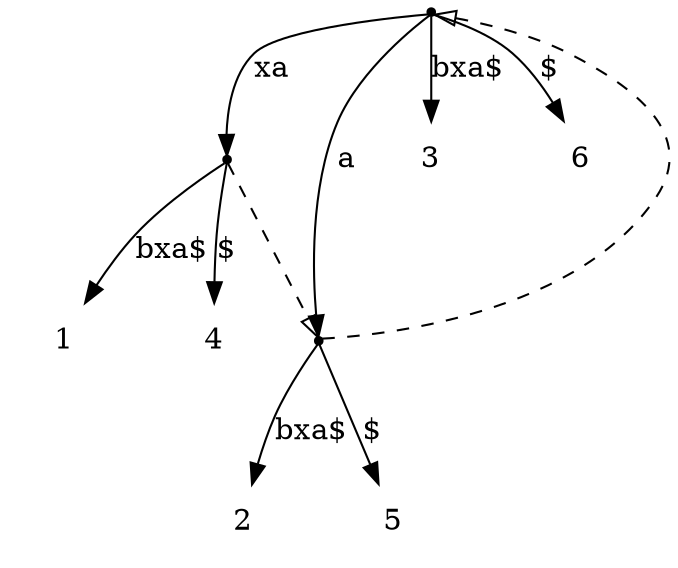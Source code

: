 digraph g{
0[shape=point];
0->-1 [label = "xa"];
-1[shape=point];
-1->1 [label = "bxa$"];
1[shape=plaintext];
-1->4 [label = "$"];
4[shape=plaintext];
"-1" -> "-2" [style=dashed arrowhead=otriangle];
0->3 [label = "bxa$"];
3[shape=plaintext];
0->-2 [label = "a"];
-2[shape=point];
-2->2 [label = "bxa$"];
2[shape=plaintext];
-2->5 [label = "$"];
5[shape=plaintext];
"-2" -> "0" [style=dashed arrowhead=otriangle];
0->6 [label = "$"];
6[shape=plaintext];
}
